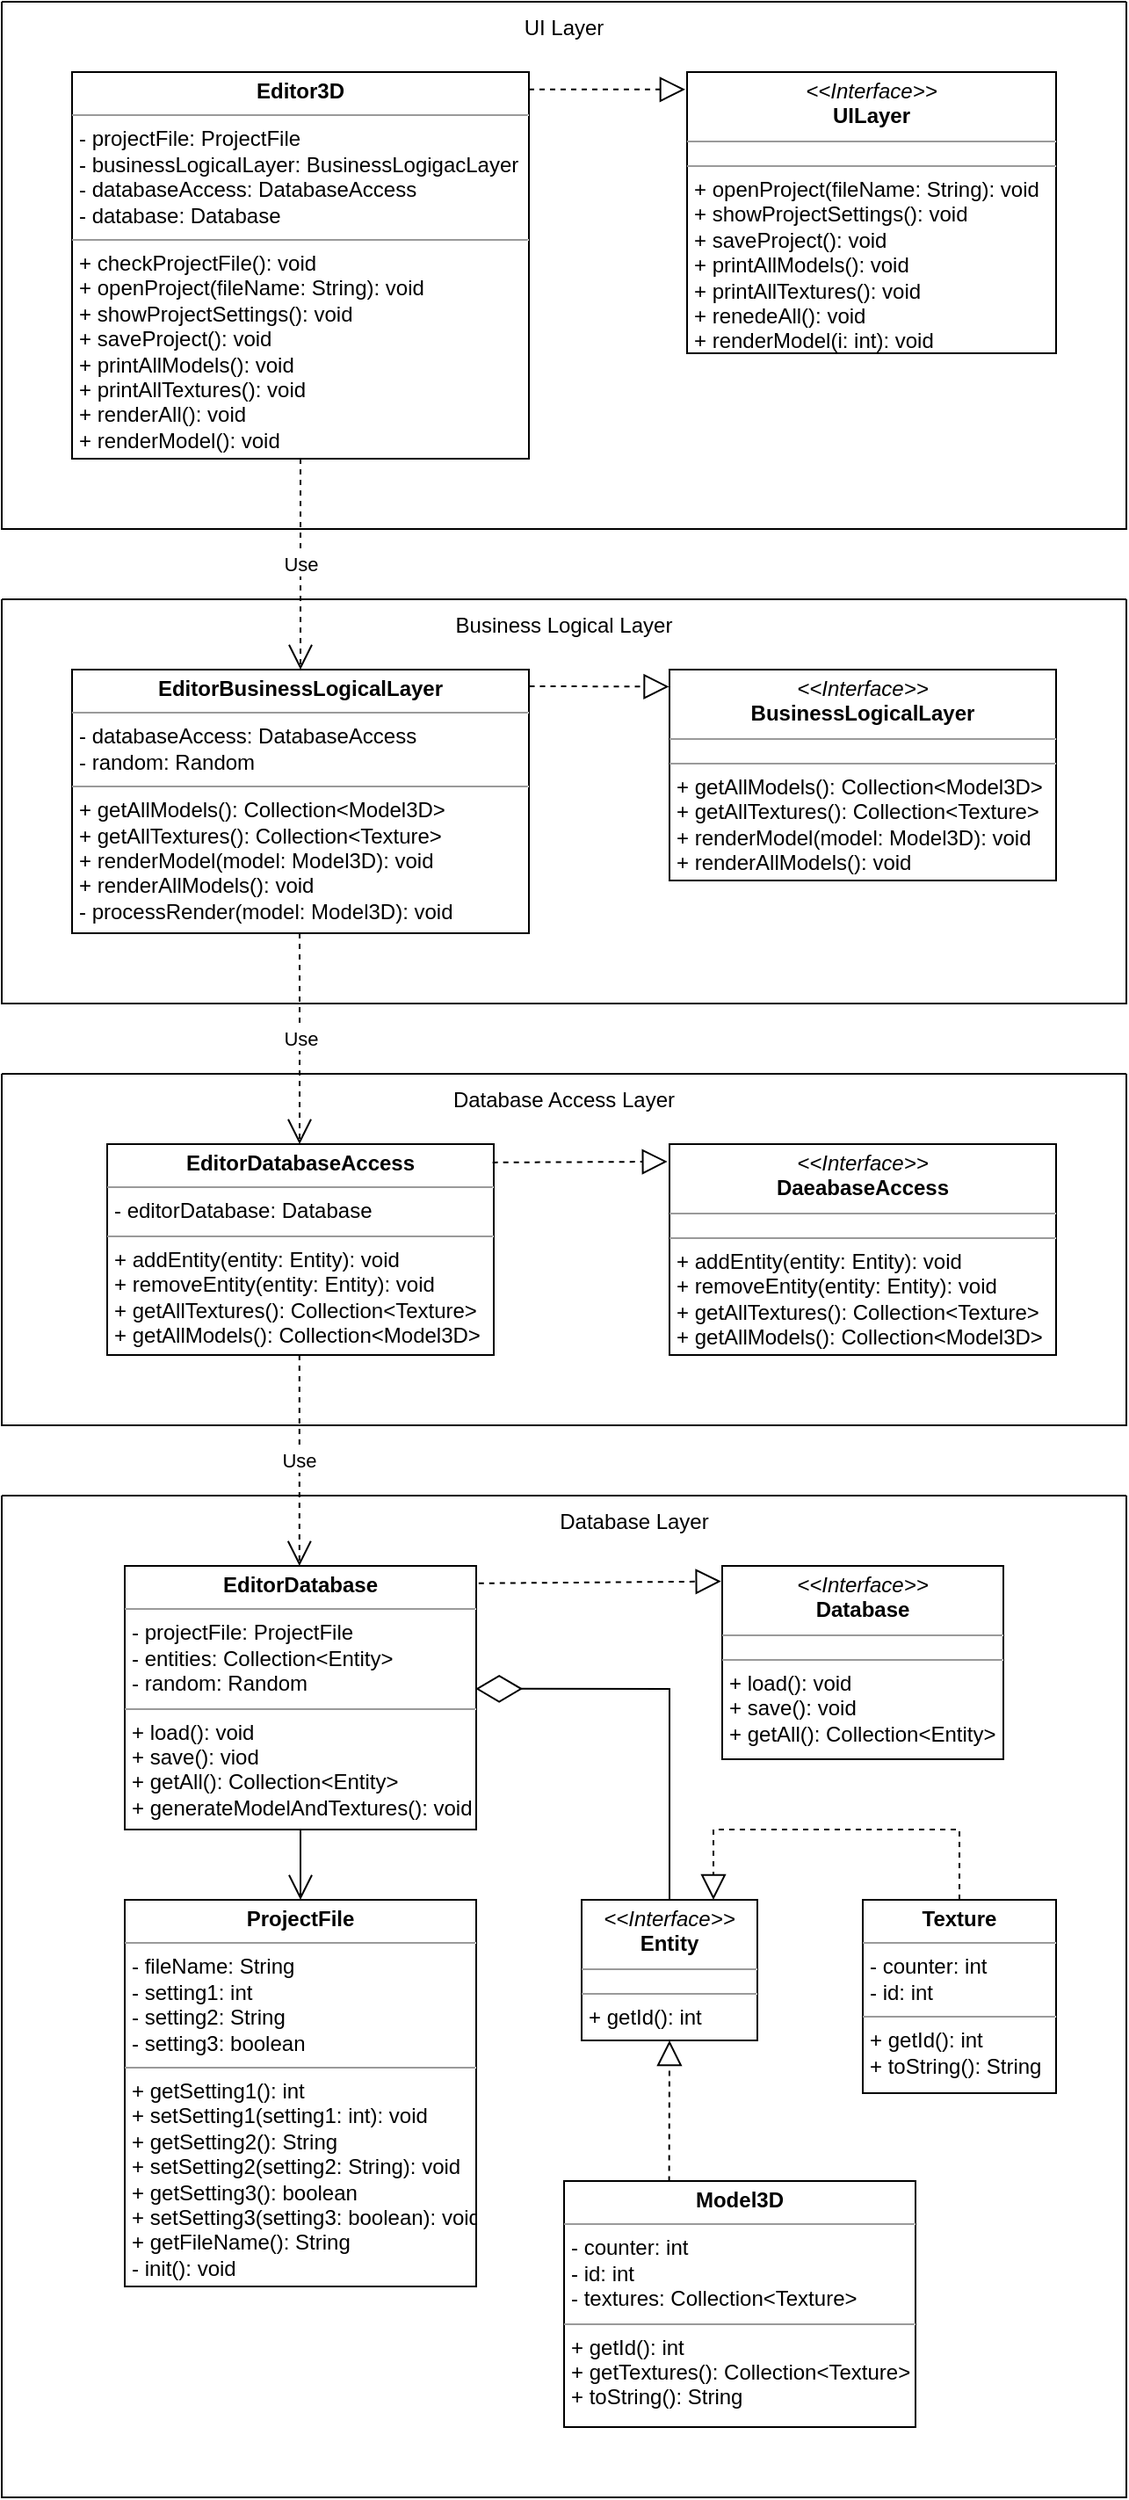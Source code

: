 <mxfile version="20.7.4" type="device"><diagram id="1DqKgAyPMmyp4lE9vp0z" name="Страница 1"><mxGraphModel dx="2333" dy="1398" grid="1" gridSize="10" guides="1" tooltips="1" connect="1" arrows="1" fold="1" page="1" pageScale="1" pageWidth="1654" pageHeight="1169" math="0" shadow="0"><root><mxCell id="0"/><mxCell id="1" parent="0"/><mxCell id="GpBSr5aTPMRcLNfyharl-21" value="" style="swimlane;startSize=0;" parent="1" vertex="1"><mxGeometry x="40" y="40" width="640" height="300" as="geometry"><mxRectangle x="40" y="40" width="50" height="40" as="alternateBounds"/></mxGeometry></mxCell><mxCell id="GpBSr5aTPMRcLNfyharl-23" value="UI Layer" style="text;html=1;strokeColor=none;fillColor=none;align=center;verticalAlign=middle;whiteSpace=wrap;rounded=0;" parent="GpBSr5aTPMRcLNfyharl-21" vertex="1"><mxGeometry x="290" width="60" height="30" as="geometry"/></mxCell><mxCell id="GpBSr5aTPMRcLNfyharl-16" value="&lt;p style=&quot;margin:0px;margin-top:4px;text-align:center;&quot;&gt;&lt;i&gt;&amp;lt;&amp;lt;Interface&amp;gt;&amp;gt;&lt;/i&gt;&lt;br&gt;&lt;b&gt;UILayer&lt;/b&gt;&lt;/p&gt;&lt;hr size=&quot;1&quot;&gt;&lt;p style=&quot;margin: 0px 0px 0px 4px; font-size: 1px;&quot;&gt;&lt;br&gt;&lt;/p&gt;&lt;hr size=&quot;1&quot;&gt;&lt;p style=&quot;margin:0px;margin-left:4px;&quot;&gt;+ openProject(fileName: String): void&lt;/p&gt;&lt;p style=&quot;margin:0px;margin-left:4px;&quot;&gt;+ showProjectSettings(): void&lt;/p&gt;&lt;p style=&quot;margin:0px;margin-left:4px;&quot;&gt;+ saveProject(): void&lt;/p&gt;&lt;p style=&quot;margin:0px;margin-left:4px;&quot;&gt;+ printAllModels(): void&lt;/p&gt;&lt;p style=&quot;margin:0px;margin-left:4px;&quot;&gt;+ printAllTextures(): void&lt;/p&gt;&lt;p style=&quot;margin:0px;margin-left:4px;&quot;&gt;+ renedeAll(): void&lt;/p&gt;&lt;p style=&quot;margin:0px;margin-left:4px;&quot;&gt;+ renderModel(i: int): void&lt;/p&gt;" style="verticalAlign=top;align=left;overflow=fill;fontSize=12;fontFamily=Helvetica;html=1;" parent="GpBSr5aTPMRcLNfyharl-21" vertex="1"><mxGeometry x="390" y="40" width="210" height="160" as="geometry"/></mxCell><mxCell id="GpBSr5aTPMRcLNfyharl-18" value="&lt;p style=&quot;margin:0px;margin-top:4px;text-align:center;&quot;&gt;&lt;b&gt;Editor3D&lt;/b&gt;&lt;/p&gt;&lt;hr size=&quot;1&quot;&gt;&lt;p style=&quot;margin:0px;margin-left:4px;&quot;&gt;- projectFile: ProjectFile&lt;/p&gt;&lt;p style=&quot;margin:0px;margin-left:4px;&quot;&gt;- businessLogicalLayer: BusinessLogigacLayer&lt;/p&gt;&lt;p style=&quot;margin:0px;margin-left:4px;&quot;&gt;- databaseAccess: DatabaseAccess&lt;/p&gt;&lt;p style=&quot;margin:0px;margin-left:4px;&quot;&gt;- database: Database&amp;nbsp;&lt;/p&gt;&lt;hr size=&quot;1&quot;&gt;&lt;p style=&quot;margin:0px;margin-left:4px;&quot;&gt;+ checkProjectFile(): void&lt;/p&gt;&lt;p style=&quot;margin:0px;margin-left:4px;&quot;&gt;+ openProject(fileName: String): void&lt;/p&gt;&lt;p style=&quot;margin:0px;margin-left:4px;&quot;&gt;+ showProjectSettings(): void&lt;/p&gt;&lt;p style=&quot;margin:0px;margin-left:4px;&quot;&gt;+ saveProject(): void&lt;/p&gt;&lt;p style=&quot;margin:0px;margin-left:4px;&quot;&gt;+ printAllModels(): void&lt;/p&gt;&lt;p style=&quot;margin:0px;margin-left:4px;&quot;&gt;+ printAllTextures(): void&lt;/p&gt;&lt;p style=&quot;margin:0px;margin-left:4px;&quot;&gt;+ renderAll(): void&lt;/p&gt;&lt;p style=&quot;margin:0px;margin-left:4px;&quot;&gt;+ renderModel(): void&lt;/p&gt;" style="verticalAlign=top;align=left;overflow=fill;fontSize=12;fontFamily=Helvetica;html=1;" parent="GpBSr5aTPMRcLNfyharl-21" vertex="1"><mxGeometry x="40" y="40" width="260" height="220" as="geometry"/></mxCell><mxCell id="GpBSr5aTPMRcLNfyharl-19" value="" style="endArrow=block;dashed=1;endFill=0;endSize=12;html=1;rounded=0;entryX=-0.005;entryY=0.062;entryDx=0;entryDy=0;exitX=1;exitY=0.045;exitDx=0;exitDy=0;exitPerimeter=0;entryPerimeter=0;" parent="GpBSr5aTPMRcLNfyharl-21" source="GpBSr5aTPMRcLNfyharl-18" target="GpBSr5aTPMRcLNfyharl-16" edge="1"><mxGeometry width="160" relative="1" as="geometry"><mxPoint x="100" y="100" as="sourcePoint"/><mxPoint x="330" y="100" as="targetPoint"/></mxGeometry></mxCell><mxCell id="GpBSr5aTPMRcLNfyharl-24" value="" style="swimlane;startSize=0;" parent="1" vertex="1"><mxGeometry x="40" y="380" width="640" height="230" as="geometry"><mxRectangle x="40" y="40" width="50" height="40" as="alternateBounds"/></mxGeometry></mxCell><mxCell id="GpBSr5aTPMRcLNfyharl-25" value="Business Logical Layer" style="text;html=1;strokeColor=none;fillColor=none;align=center;verticalAlign=middle;whiteSpace=wrap;rounded=0;" parent="GpBSr5aTPMRcLNfyharl-24" vertex="1"><mxGeometry x="250" width="140" height="30" as="geometry"/></mxCell><mxCell id="GpBSr5aTPMRcLNfyharl-14" value="&lt;p style=&quot;margin:0px;margin-top:4px;text-align:center;&quot;&gt;&lt;b&gt;EditorBusinessLogicalLayer&lt;/b&gt;&lt;/p&gt;&lt;hr size=&quot;1&quot;&gt;&lt;p style=&quot;margin:0px;margin-left:4px;&quot;&gt;- databaseAccess: DatabaseAccess&lt;/p&gt;&lt;p style=&quot;margin:0px;margin-left:4px;&quot;&gt;- random: Random&lt;/p&gt;&lt;hr size=&quot;1&quot;&gt;&lt;p style=&quot;margin:0px;margin-left:4px;&quot;&gt;+ getAllModels(): Collection&amp;lt;Model3D&amp;gt;&lt;/p&gt;&lt;p style=&quot;margin:0px;margin-left:4px;&quot;&gt;+ getAllTextures(): Collection&amp;lt;Texture&amp;gt;&lt;/p&gt;&lt;p style=&quot;margin:0px;margin-left:4px;&quot;&gt;+ renderModel(model: Model3D): void&lt;/p&gt;&lt;p style=&quot;margin:0px;margin-left:4px;&quot;&gt;+ renderAllModels(): void&lt;/p&gt;&lt;p style=&quot;margin:0px;margin-left:4px;&quot;&gt;- processRender(model: Model3D): void&lt;/p&gt;" style="verticalAlign=top;align=left;overflow=fill;fontSize=12;fontFamily=Helvetica;html=1;" parent="GpBSr5aTPMRcLNfyharl-24" vertex="1"><mxGeometry x="40" y="40" width="260" height="150" as="geometry"/></mxCell><mxCell id="GpBSr5aTPMRcLNfyharl-13" value="&lt;p style=&quot;margin:0px;margin-top:4px;text-align:center;&quot;&gt;&lt;i&gt;&amp;lt;&amp;lt;Interface&amp;gt;&amp;gt;&lt;/i&gt;&lt;br&gt;&lt;b&gt;BusinessLogicalLayer&lt;/b&gt;&lt;/p&gt;&lt;hr size=&quot;1&quot;&gt;&lt;p style=&quot;margin: 0px 0px 0px 4px; font-size: 1px;&quot;&gt;&lt;br&gt;&lt;/p&gt;&lt;hr size=&quot;1&quot;&gt;&lt;p style=&quot;margin:0px;margin-left:4px;&quot;&gt;+ getAllModels(): Collection&amp;lt;Model3D&amp;gt;&lt;/p&gt;&lt;p style=&quot;margin:0px;margin-left:4px;&quot;&gt;+ getAllTextures(): Collection&amp;lt;Texture&amp;gt;&lt;/p&gt;&lt;p style=&quot;margin:0px;margin-left:4px;&quot;&gt;+ renderModel(model: Model3D): void&lt;/p&gt;&lt;p style=&quot;margin:0px;margin-left:4px;&quot;&gt;+ renderAllModels(): void&lt;/p&gt;" style="verticalAlign=top;align=left;overflow=fill;fontSize=12;fontFamily=Helvetica;html=1;" parent="GpBSr5aTPMRcLNfyharl-24" vertex="1"><mxGeometry x="380" y="40" width="220" height="120" as="geometry"/></mxCell><mxCell id="GpBSr5aTPMRcLNfyharl-15" value="" style="endArrow=block;dashed=1;endFill=0;endSize=12;html=1;rounded=0;exitX=1.001;exitY=0.063;exitDx=0;exitDy=0;exitPerimeter=0;entryX=-0.001;entryY=0.081;entryDx=0;entryDy=0;entryPerimeter=0;" parent="GpBSr5aTPMRcLNfyharl-24" source="GpBSr5aTPMRcLNfyharl-14" target="GpBSr5aTPMRcLNfyharl-13" edge="1"><mxGeometry width="160" relative="1" as="geometry"><mxPoint x="120" y="100" as="sourcePoint"/><mxPoint x="390" y="49" as="targetPoint"/></mxGeometry></mxCell><mxCell id="Q3AUGaKs-kZDe6RVKTkM-3" value="Use" style="endArrow=open;endSize=12;dashed=1;html=1;rounded=0;exitX=0.5;exitY=1;exitDx=0;exitDy=0;entryX=0.5;entryY=0;entryDx=0;entryDy=0;" edge="1" parent="GpBSr5aTPMRcLNfyharl-24"><mxGeometry width="160" relative="1" as="geometry"><mxPoint x="169.5" y="190" as="sourcePoint"/><mxPoint x="169.5" y="310" as="targetPoint"/></mxGeometry></mxCell><mxCell id="GpBSr5aTPMRcLNfyharl-26" value="" style="swimlane;startSize=0;" parent="1" vertex="1"><mxGeometry x="40" y="650" width="640" height="200" as="geometry"><mxRectangle x="40" y="40" width="50" height="40" as="alternateBounds"/></mxGeometry></mxCell><mxCell id="GpBSr5aTPMRcLNfyharl-27" value="Database Access Layer" style="text;html=1;strokeColor=none;fillColor=none;align=center;verticalAlign=middle;whiteSpace=wrap;rounded=0;" parent="GpBSr5aTPMRcLNfyharl-26" vertex="1"><mxGeometry x="250" width="140" height="30" as="geometry"/></mxCell><mxCell id="GpBSr5aTPMRcLNfyharl-11" value="&lt;p style=&quot;margin:0px;margin-top:4px;text-align:center;&quot;&gt;&lt;b&gt;EditorDatabaseAccess&lt;/b&gt;&lt;/p&gt;&lt;hr size=&quot;1&quot;&gt;&lt;p style=&quot;margin:0px;margin-left:4px;&quot;&gt;- editorDatabase: Database&lt;/p&gt;&lt;hr size=&quot;1&quot;&gt;&lt;p style=&quot;margin:0px;margin-left:4px;&quot;&gt;+ addEntity(entity: Entity): void&lt;/p&gt;&lt;p style=&quot;margin:0px;margin-left:4px;&quot;&gt;+ removeEntity(entity: Entity): void&lt;/p&gt;&lt;p style=&quot;margin:0px;margin-left:4px;&quot;&gt;+ getAllTextures(): Collection&amp;lt;Texture&amp;gt;&lt;/p&gt;&lt;p style=&quot;margin:0px;margin-left:4px;&quot;&gt;+ getAllModels(): Collection&amp;lt;Model3D&amp;gt;&lt;/p&gt;" style="verticalAlign=top;align=left;overflow=fill;fontSize=12;fontFamily=Helvetica;html=1;" parent="GpBSr5aTPMRcLNfyharl-26" vertex="1"><mxGeometry x="60" y="40" width="220" height="120" as="geometry"/></mxCell><mxCell id="GpBSr5aTPMRcLNfyharl-10" value="&lt;p style=&quot;margin:0px;margin-top:4px;text-align:center;&quot;&gt;&lt;i&gt;&amp;lt;&amp;lt;Interface&amp;gt;&amp;gt;&lt;/i&gt;&lt;br&gt;&lt;b&gt;DaeabaseAccess&lt;/b&gt;&lt;/p&gt;&lt;hr size=&quot;1&quot;&gt;&lt;p style=&quot;margin: 0px 0px 0px 4px; font-size: 1px;&quot;&gt;&lt;br&gt;&lt;/p&gt;&lt;hr size=&quot;1&quot;&gt;&lt;p style=&quot;margin:0px;margin-left:4px;&quot;&gt;+ addEntity(entity: Entity): void&lt;/p&gt;&lt;p style=&quot;margin:0px;margin-left:4px;&quot;&gt;+ removeEntity(entity: Entity): void&lt;/p&gt;&lt;p style=&quot;margin:0px;margin-left:4px;&quot;&gt;+ getAllTextures(): Collection&amp;lt;Texture&amp;gt;&lt;/p&gt;&lt;p style=&quot;margin:0px;margin-left:4px;&quot;&gt;+ getAllModels(): Collection&amp;lt;Model3D&amp;gt;&lt;/p&gt;" style="verticalAlign=top;align=left;overflow=fill;fontSize=12;fontFamily=Helvetica;html=1;" parent="GpBSr5aTPMRcLNfyharl-26" vertex="1"><mxGeometry x="380" y="40" width="220" height="120" as="geometry"/></mxCell><mxCell id="GpBSr5aTPMRcLNfyharl-12" value="" style="endArrow=block;dashed=1;endFill=0;endSize=12;html=1;rounded=0;entryX=-0.005;entryY=0.083;entryDx=0;entryDy=0;exitX=0.997;exitY=0.087;exitDx=0;exitDy=0;exitPerimeter=0;entryPerimeter=0;" parent="GpBSr5aTPMRcLNfyharl-26" source="GpBSr5aTPMRcLNfyharl-11" target="GpBSr5aTPMRcLNfyharl-10" edge="1"><mxGeometry width="160" relative="1" as="geometry"><mxPoint x="115" y="140" as="sourcePoint"/><mxPoint x="325" y="140" as="targetPoint"/></mxGeometry></mxCell><mxCell id="Q3AUGaKs-kZDe6RVKTkM-4" value="Use" style="endArrow=open;endSize=12;dashed=1;html=1;rounded=0;exitX=0.5;exitY=1;exitDx=0;exitDy=0;entryX=0.5;entryY=0;entryDx=0;entryDy=0;" edge="1" parent="GpBSr5aTPMRcLNfyharl-26"><mxGeometry width="160" relative="1" as="geometry"><mxPoint x="169.41" y="160" as="sourcePoint"/><mxPoint x="169.41" y="280" as="targetPoint"/></mxGeometry></mxCell><mxCell id="GpBSr5aTPMRcLNfyharl-29" value="" style="swimlane;startSize=0;" parent="1" vertex="1"><mxGeometry x="40" y="890" width="640" height="570" as="geometry"><mxRectangle x="40" y="40" width="50" height="40" as="alternateBounds"/></mxGeometry></mxCell><mxCell id="GpBSr5aTPMRcLNfyharl-1" value="&lt;p style=&quot;margin:0px;margin-top:4px;text-align:center;&quot;&gt;&lt;b&gt;ProjectFile&lt;/b&gt;&lt;/p&gt;&lt;hr size=&quot;1&quot;&gt;&lt;p style=&quot;margin:0px;margin-left:4px;&quot;&gt;- fileName: String&lt;/p&gt;&lt;p style=&quot;margin:0px;margin-left:4px;&quot;&gt;- setting1: int&lt;/p&gt;&lt;p style=&quot;margin:0px;margin-left:4px;&quot;&gt;- setting2: String&lt;/p&gt;&lt;p style=&quot;margin:0px;margin-left:4px;&quot;&gt;- setting3: boolean&lt;/p&gt;&lt;hr size=&quot;1&quot;&gt;&lt;p style=&quot;margin:0px;margin-left:4px;&quot;&gt;+ getSetting1(): int&lt;/p&gt;&lt;p style=&quot;margin:0px;margin-left:4px;&quot;&gt;+ setSetting1(setting1: int): void&lt;/p&gt;&lt;p style=&quot;margin:0px;margin-left:4px;&quot;&gt;+ getSetting2(): String&lt;/p&gt;&lt;p style=&quot;margin:0px;margin-left:4px;&quot;&gt;+ setSetting2(setting2: String): void&lt;/p&gt;&lt;p style=&quot;margin:0px;margin-left:4px;&quot;&gt;+ getSetting3(): boolean&lt;/p&gt;&lt;p style=&quot;margin:0px;margin-left:4px;&quot;&gt;+ setSetting3(setting3: boolean): void&lt;/p&gt;&lt;p style=&quot;margin:0px;margin-left:4px;&quot;&gt;+ getFileName(): String&lt;/p&gt;&lt;p style=&quot;margin:0px;margin-left:4px;&quot;&gt;- init(): void&lt;/p&gt;" style="verticalAlign=top;align=left;overflow=fill;fontSize=12;fontFamily=Helvetica;html=1;" parent="GpBSr5aTPMRcLNfyharl-29" vertex="1"><mxGeometry x="70" y="230" width="200" height="220" as="geometry"/></mxCell><mxCell id="GpBSr5aTPMRcLNfyharl-2" value="&lt;p style=&quot;margin:0px;margin-top:4px;text-align:center;&quot;&gt;&lt;i&gt;&amp;lt;&amp;lt;Interface&amp;gt;&amp;gt;&lt;/i&gt;&lt;br&gt;&lt;b&gt;Entity&lt;/b&gt;&lt;/p&gt;&lt;hr size=&quot;1&quot;&gt;&lt;p style=&quot;margin: 0px 0px 0px 4px; font-size: 1px;&quot;&gt;&lt;br&gt;&lt;/p&gt;&lt;hr size=&quot;1&quot;&gt;&lt;p style=&quot;margin:0px;margin-left:4px;&quot;&gt;+ getId(): int&lt;/p&gt;" style="verticalAlign=top;align=left;overflow=fill;fontSize=12;fontFamily=Helvetica;html=1;" parent="GpBSr5aTPMRcLNfyharl-29" vertex="1"><mxGeometry x="330" y="230" width="100" height="80" as="geometry"/></mxCell><mxCell id="GpBSr5aTPMRcLNfyharl-5" value="&lt;p style=&quot;margin:0px;margin-top:4px;text-align:center;&quot;&gt;&lt;b&gt;Model3D&lt;/b&gt;&lt;/p&gt;&lt;hr size=&quot;1&quot;&gt;&lt;p style=&quot;margin:0px;margin-left:4px;&quot;&gt;- counter: int&lt;/p&gt;&lt;p style=&quot;margin:0px;margin-left:4px;&quot;&gt;- id: int&lt;/p&gt;&lt;p style=&quot;margin:0px;margin-left:4px;&quot;&gt;- textures: Collection&amp;lt;Texture&amp;gt;&lt;/p&gt;&lt;hr size=&quot;1&quot;&gt;&lt;p style=&quot;margin:0px;margin-left:4px;&quot;&gt;+ getId(): int&lt;/p&gt;&lt;p style=&quot;margin:0px;margin-left:4px;&quot;&gt;+ getTextures(): Collection&amp;lt;Texture&amp;gt;&lt;/p&gt;&lt;p style=&quot;margin:0px;margin-left:4px;&quot;&gt;+ toString(): String&lt;/p&gt;" style="verticalAlign=top;align=left;overflow=fill;fontSize=12;fontFamily=Helvetica;html=1;" parent="GpBSr5aTPMRcLNfyharl-29" vertex="1"><mxGeometry x="320" y="390" width="200" height="140" as="geometry"/></mxCell><mxCell id="GpBSr5aTPMRcLNfyharl-7" value="&lt;p style=&quot;margin:0px;margin-top:4px;text-align:center;&quot;&gt;&lt;i&gt;&amp;lt;&amp;lt;Interface&amp;gt;&amp;gt;&lt;/i&gt;&lt;br&gt;&lt;b&gt;Database&lt;/b&gt;&lt;/p&gt;&lt;hr size=&quot;1&quot;&gt;&lt;p style=&quot;margin: 0px 0px 0px 4px; font-size: 1px;&quot;&gt;&lt;br&gt;&lt;/p&gt;&lt;hr size=&quot;1&quot;&gt;&lt;p style=&quot;margin:0px;margin-left:4px;&quot;&gt;+ load(): void&lt;/p&gt;&lt;p style=&quot;margin:0px;margin-left:4px;&quot;&gt;+ save(): void&lt;/p&gt;&lt;p style=&quot;margin:0px;margin-left:4px;&quot;&gt;+ getAll(): Collection&amp;lt;Entity&amp;gt;&lt;/p&gt;" style="verticalAlign=top;align=left;overflow=fill;fontSize=12;fontFamily=Helvetica;html=1;" parent="GpBSr5aTPMRcLNfyharl-29" vertex="1"><mxGeometry x="410" y="40" width="160" height="110" as="geometry"/></mxCell><mxCell id="GpBSr5aTPMRcLNfyharl-30" value="Database Layer" style="text;html=1;strokeColor=none;fillColor=none;align=center;verticalAlign=middle;whiteSpace=wrap;rounded=0;" parent="GpBSr5aTPMRcLNfyharl-29" vertex="1"><mxGeometry x="290" width="140" height="30" as="geometry"/></mxCell><mxCell id="GpBSr5aTPMRcLNfyharl-8" value="&lt;p style=&quot;margin:0px;margin-top:4px;text-align:center;&quot;&gt;&lt;b&gt;EditorDatabase&lt;/b&gt;&lt;/p&gt;&lt;hr size=&quot;1&quot;&gt;&lt;p style=&quot;margin:0px;margin-left:4px;&quot;&gt;- projectFile: ProjectFile&lt;/p&gt;&lt;p style=&quot;margin:0px;margin-left:4px;&quot;&gt;- entities: Collection&amp;lt;Entity&amp;gt;&lt;/p&gt;&lt;p style=&quot;margin:0px;margin-left:4px;&quot;&gt;- random: Random&lt;/p&gt;&lt;hr size=&quot;1&quot;&gt;&lt;p style=&quot;margin:0px;margin-left:4px;&quot;&gt;+ load(): void&lt;/p&gt;&lt;p style=&quot;margin:0px;margin-left:4px;&quot;&gt;+ save(): viod&lt;/p&gt;&lt;p style=&quot;margin:0px;margin-left:4px;&quot;&gt;+ getAll(): Collection&amp;lt;Entity&amp;gt;&lt;/p&gt;&lt;p style=&quot;margin:0px;margin-left:4px;&quot;&gt;+ generateModelAndTextures(): void&lt;/p&gt;" style="verticalAlign=top;align=left;overflow=fill;fontSize=12;fontFamily=Helvetica;html=1;" parent="GpBSr5aTPMRcLNfyharl-29" vertex="1"><mxGeometry x="70" y="40" width="200" height="150" as="geometry"/></mxCell><mxCell id="jgv8XdhdHFJpobv9jx2n-9" value="" style="endArrow=open;endFill=1;endSize=12;html=1;rounded=0;exitX=0.5;exitY=1;exitDx=0;exitDy=0;entryX=0.5;entryY=0;entryDx=0;entryDy=0;" parent="GpBSr5aTPMRcLNfyharl-29" source="GpBSr5aTPMRcLNfyharl-8" target="GpBSr5aTPMRcLNfyharl-1" edge="1"><mxGeometry width="160" relative="1" as="geometry"><mxPoint x="280" as="sourcePoint"/><mxPoint x="440" as="targetPoint"/></mxGeometry></mxCell><mxCell id="GpBSr5aTPMRcLNfyharl-9" value="" style="endArrow=block;dashed=1;endFill=0;endSize=12;html=1;rounded=0;entryX=-0.004;entryY=0.08;entryDx=0;entryDy=0;exitX=1.007;exitY=0.066;exitDx=0;exitDy=0;exitPerimeter=0;entryPerimeter=0;" parent="GpBSr5aTPMRcLNfyharl-29" edge="1" target="GpBSr5aTPMRcLNfyharl-7" source="GpBSr5aTPMRcLNfyharl-8"><mxGeometry width="160" relative="1" as="geometry"><mxPoint x="195" y="70" as="sourcePoint"/><mxPoint x="335" y="70" as="targetPoint"/></mxGeometry></mxCell><mxCell id="Q3AUGaKs-kZDe6RVKTkM-5" value="" style="endArrow=diamondThin;endFill=0;endSize=24;html=1;rounded=0;fontSize=1;entryX=0.998;entryY=0.466;entryDx=0;entryDy=0;entryPerimeter=0;exitX=0.5;exitY=0;exitDx=0;exitDy=0;" edge="1" parent="GpBSr5aTPMRcLNfyharl-29" source="GpBSr5aTPMRcLNfyharl-2" target="GpBSr5aTPMRcLNfyharl-8"><mxGeometry width="160" relative="1" as="geometry"><mxPoint x="310" y="280" as="sourcePoint"/><mxPoint x="470" y="280" as="targetPoint"/><Array as="points"><mxPoint x="380" y="110"/></Array></mxGeometry></mxCell><mxCell id="GpBSr5aTPMRcLNfyharl-3" value="&lt;p style=&quot;margin:0px;margin-top:4px;text-align:center;&quot;&gt;&lt;b&gt;Texture&lt;/b&gt;&lt;/p&gt;&lt;hr size=&quot;1&quot;&gt;&lt;p style=&quot;margin:0px;margin-left:4px;&quot;&gt;- counter: int&lt;/p&gt;&lt;p style=&quot;margin:0px;margin-left:4px;&quot;&gt;- id: int&lt;/p&gt;&lt;hr size=&quot;1&quot;&gt;&lt;p style=&quot;margin:0px;margin-left:4px;&quot;&gt;+ getId(): int&lt;/p&gt;&lt;p style=&quot;margin:0px;margin-left:4px;&quot;&gt;+ toString(): String&lt;/p&gt;" style="verticalAlign=top;align=left;overflow=fill;fontSize=12;fontFamily=Helvetica;html=1;" parent="GpBSr5aTPMRcLNfyharl-29" vertex="1"><mxGeometry x="490" y="230" width="110" height="110" as="geometry"/></mxCell><mxCell id="Q3AUGaKs-kZDe6RVKTkM-6" value="" style="endArrow=block;dashed=1;endFill=0;endSize=12;html=1;rounded=0;fontSize=1;entryX=0.75;entryY=0;entryDx=0;entryDy=0;exitX=0.5;exitY=0;exitDx=0;exitDy=0;" edge="1" parent="GpBSr5aTPMRcLNfyharl-29" source="GpBSr5aTPMRcLNfyharl-3" target="GpBSr5aTPMRcLNfyharl-2"><mxGeometry width="160" relative="1" as="geometry"><mxPoint x="330" y="280" as="sourcePoint"/><mxPoint x="490" y="280" as="targetPoint"/><Array as="points"><mxPoint x="545" y="190"/><mxPoint x="405" y="190"/></Array></mxGeometry></mxCell><mxCell id="Q3AUGaKs-kZDe6RVKTkM-7" value="" style="endArrow=block;dashed=1;endFill=0;endSize=12;html=1;rounded=0;fontSize=1;exitX=0.299;exitY=0.002;exitDx=0;exitDy=0;exitPerimeter=0;" edge="1" parent="GpBSr5aTPMRcLNfyharl-29" source="GpBSr5aTPMRcLNfyharl-5"><mxGeometry width="160" relative="1" as="geometry"><mxPoint x="330" y="280" as="sourcePoint"/><mxPoint x="380" y="310" as="targetPoint"/></mxGeometry></mxCell><mxCell id="Q3AUGaKs-kZDe6RVKTkM-1" value="Use" style="endArrow=open;endSize=12;dashed=1;html=1;rounded=0;exitX=0.5;exitY=1;exitDx=0;exitDy=0;entryX=0.5;entryY=0;entryDx=0;entryDy=0;" edge="1" parent="1" source="GpBSr5aTPMRcLNfyharl-18" target="GpBSr5aTPMRcLNfyharl-14"><mxGeometry width="160" relative="1" as="geometry"><mxPoint x="280" y="260" as="sourcePoint"/><mxPoint x="440" y="260" as="targetPoint"/></mxGeometry></mxCell></root></mxGraphModel></diagram></mxfile>